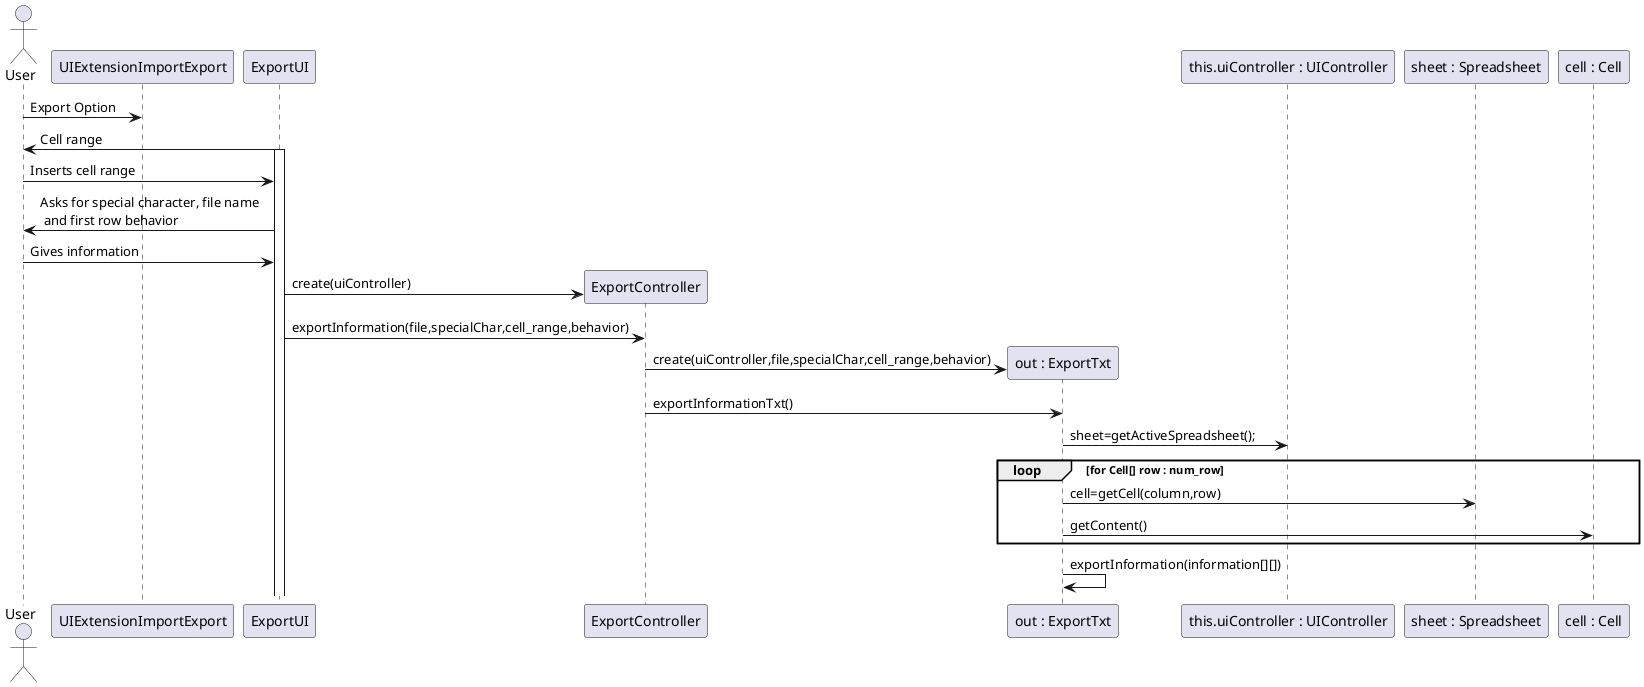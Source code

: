 @startuml import_export_txt_export.png

actor User 
  participant "UIExtensionImportExport" as UI
  participant "ExportUI" as Eui
  participant "ExportController" as Ctrl
  participant "out : ExportTxt" as Out
  participant "this.uiController : UIController" as UIC
  participant "sheet : Spreadsheet" as sheet
  participant "cell : Cell" as cell

  User -> UI: Export Option
  Eui -> User: Cell range
  activate Eui
  User -> Eui: Inserts cell range
  Eui -> User: Asks for special character, file name \n and first row behavior
  User -> Eui: Gives information
  create Ctrl
  Eui -> Ctrl: create(uiController)
  Eui -> Ctrl: exportInformation(file,specialChar,cell_range,behavior)
  create Out
  Ctrl -> Out : create(uiController,file,specialChar,cell_range,behavior)
  Ctrl -> Out: exportInformationTxt()
  Out -> UIC : sheet=getActiveSpreadsheet();
  loop for Cell[] row : num_row
    Out -> sheet: cell=getCell(column,row)
    Out -> cell: getContent()
  end
  Out -> Out:  exportInformation(information[][])


@enduml
